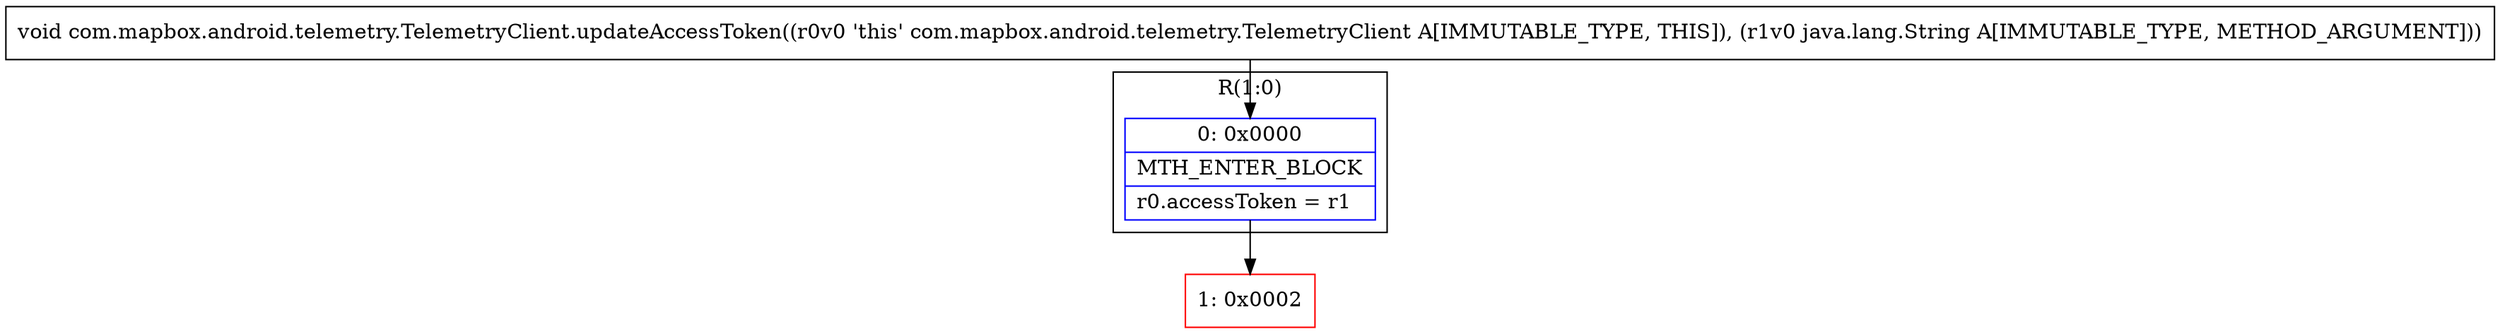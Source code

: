 digraph "CFG forcom.mapbox.android.telemetry.TelemetryClient.updateAccessToken(Ljava\/lang\/String;)V" {
subgraph cluster_Region_233700517 {
label = "R(1:0)";
node [shape=record,color=blue];
Node_0 [shape=record,label="{0\:\ 0x0000|MTH_ENTER_BLOCK\l|r0.accessToken = r1\l}"];
}
Node_1 [shape=record,color=red,label="{1\:\ 0x0002}"];
MethodNode[shape=record,label="{void com.mapbox.android.telemetry.TelemetryClient.updateAccessToken((r0v0 'this' com.mapbox.android.telemetry.TelemetryClient A[IMMUTABLE_TYPE, THIS]), (r1v0 java.lang.String A[IMMUTABLE_TYPE, METHOD_ARGUMENT])) }"];
MethodNode -> Node_0;
Node_0 -> Node_1;
}

